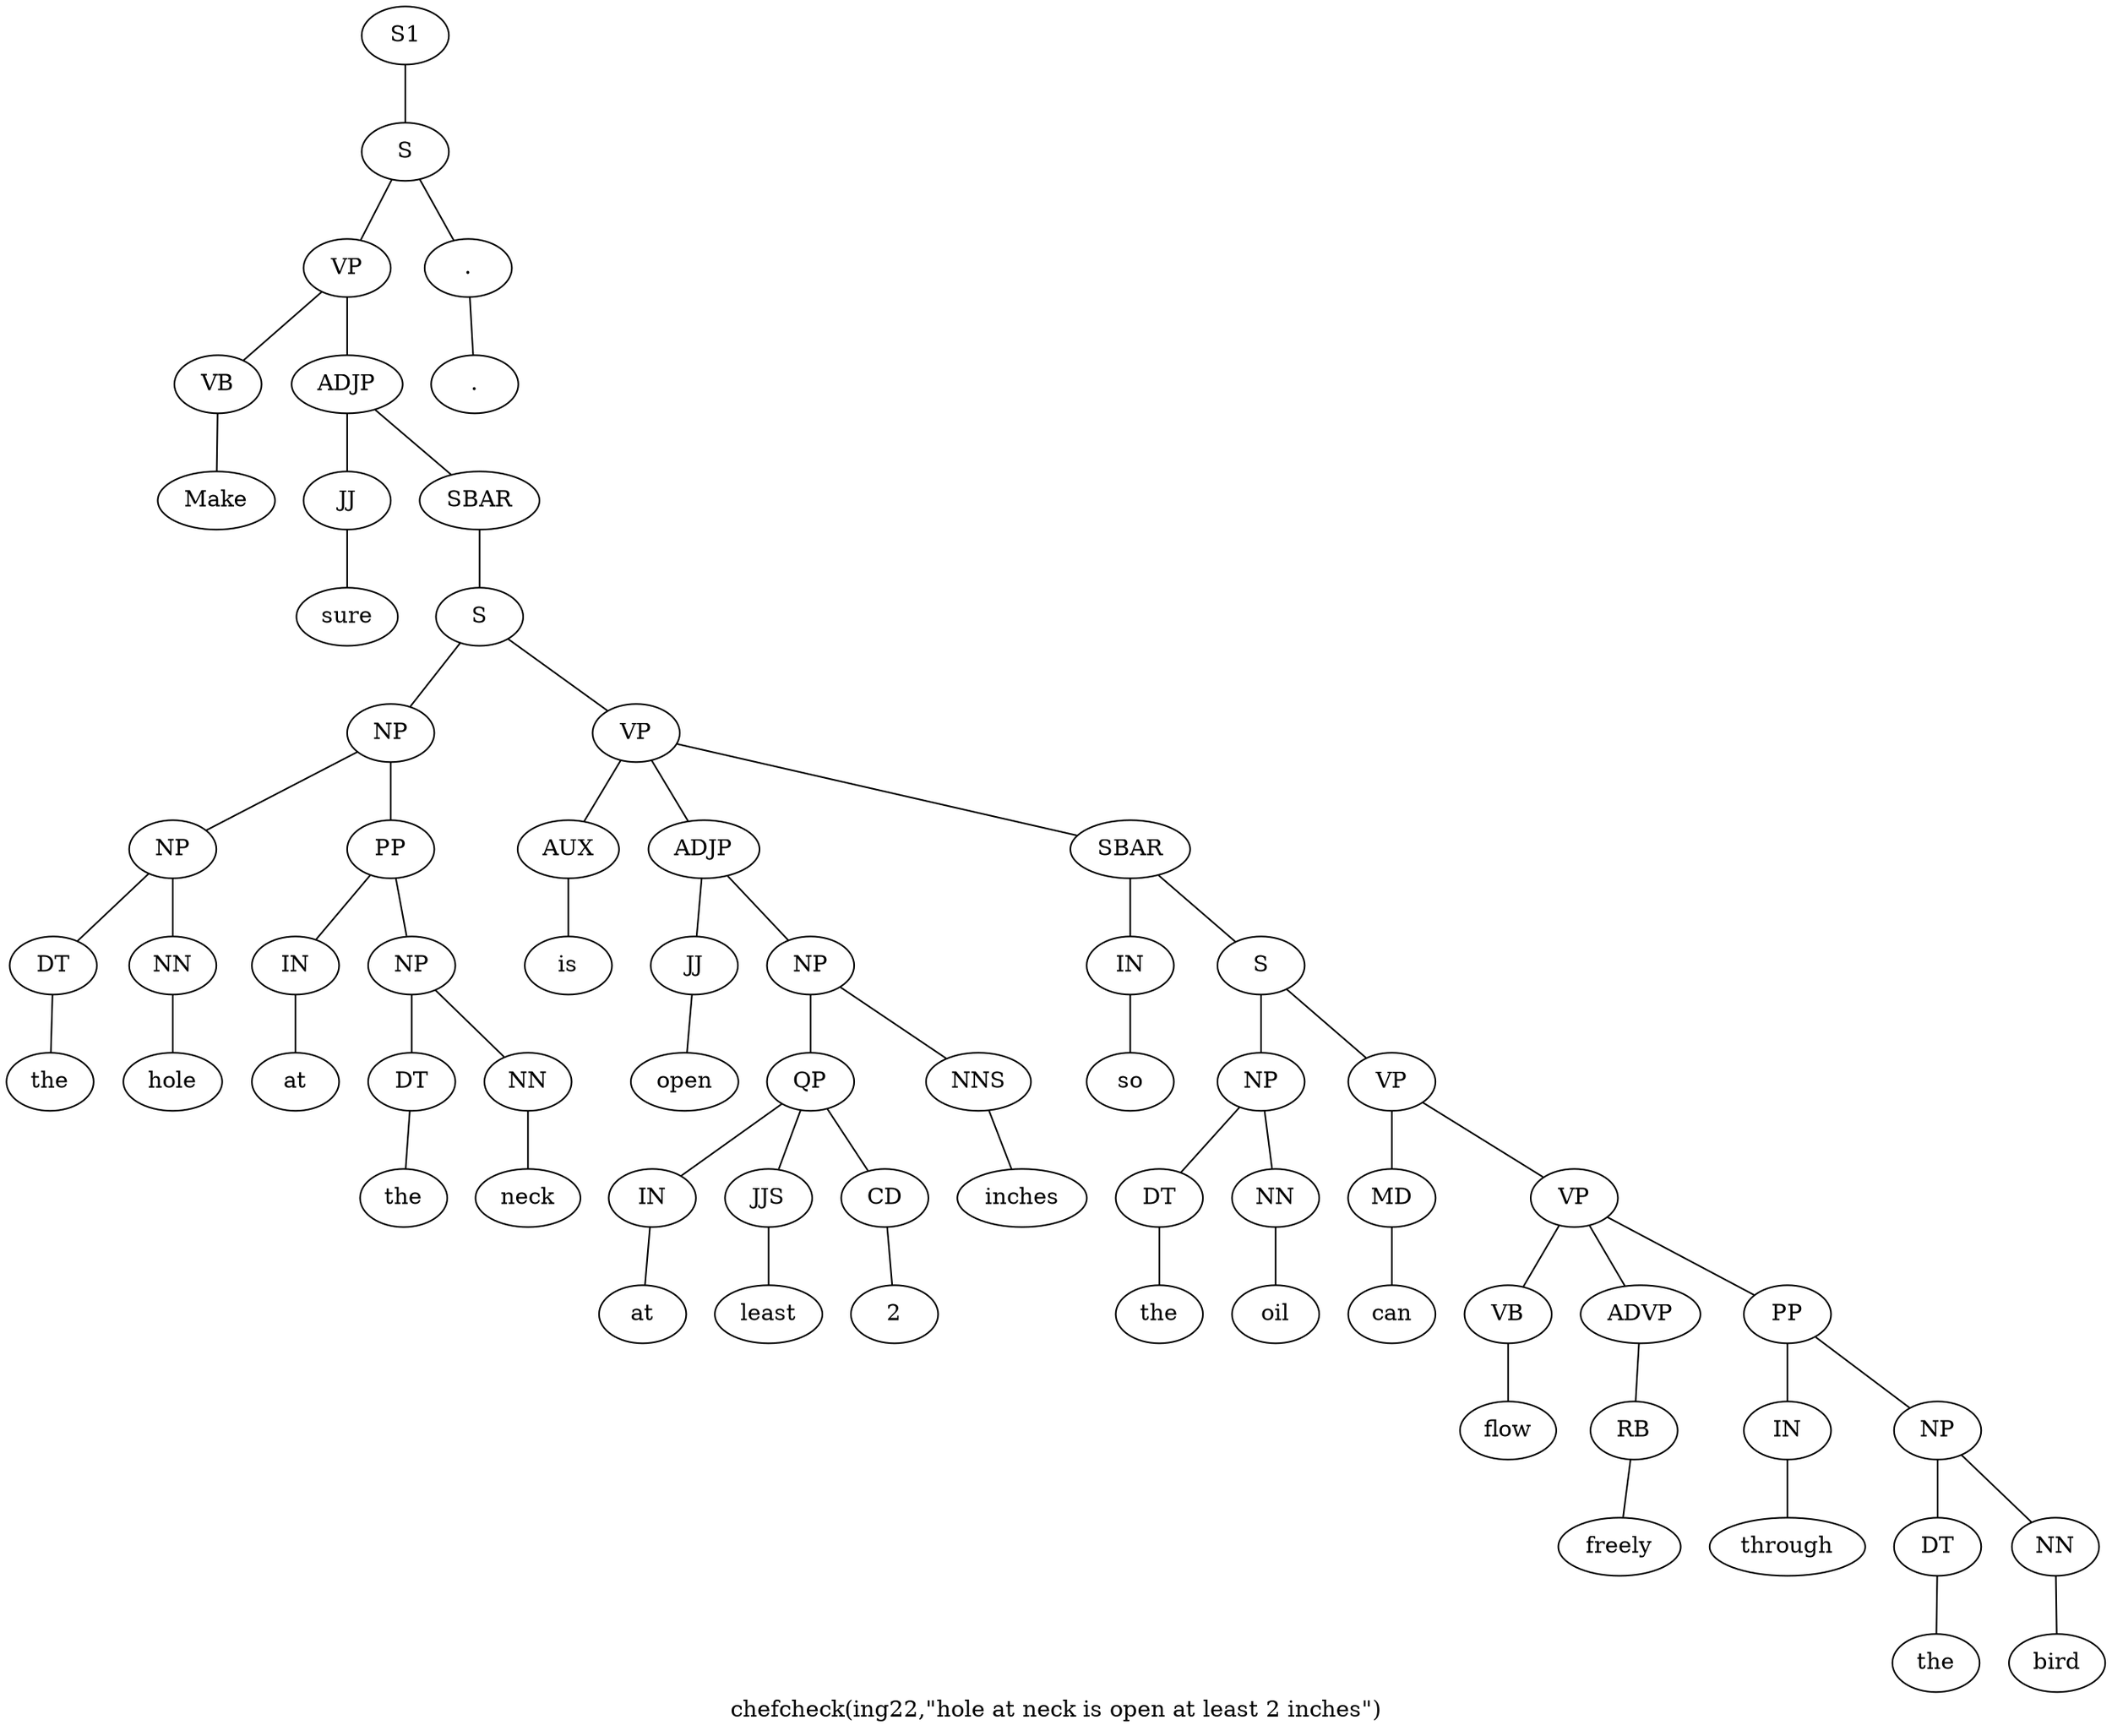 graph SyntaxGraph {
	label = "chefcheck(ing22,\"hole at neck is open at least 2 inches\")";
	Node0 [label="S1"];
	Node1 [label="S"];
	Node2 [label="VP"];
	Node3 [label="VB"];
	Node4 [label="Make"];
	Node5 [label="ADJP"];
	Node6 [label="JJ"];
	Node7 [label="sure"];
	Node8 [label="SBAR"];
	Node9 [label="S"];
	Node10 [label="NP"];
	Node11 [label="NP"];
	Node12 [label="DT"];
	Node13 [label="the"];
	Node14 [label="NN"];
	Node15 [label="hole"];
	Node16 [label="PP"];
	Node17 [label="IN"];
	Node18 [label="at"];
	Node19 [label="NP"];
	Node20 [label="DT"];
	Node21 [label="the"];
	Node22 [label="NN"];
	Node23 [label="neck"];
	Node24 [label="VP"];
	Node25 [label="AUX"];
	Node26 [label="is"];
	Node27 [label="ADJP"];
	Node28 [label="JJ"];
	Node29 [label="open"];
	Node30 [label="NP"];
	Node31 [label="QP"];
	Node32 [label="IN"];
	Node33 [label="at"];
	Node34 [label="JJS"];
	Node35 [label="least"];
	Node36 [label="CD"];
	Node37 [label="2"];
	Node38 [label="NNS"];
	Node39 [label="inches"];
	Node40 [label="SBAR"];
	Node41 [label="IN"];
	Node42 [label="so"];
	Node43 [label="S"];
	Node44 [label="NP"];
	Node45 [label="DT"];
	Node46 [label="the"];
	Node47 [label="NN"];
	Node48 [label="oil"];
	Node49 [label="VP"];
	Node50 [label="MD"];
	Node51 [label="can"];
	Node52 [label="VP"];
	Node53 [label="VB"];
	Node54 [label="flow"];
	Node55 [label="ADVP"];
	Node56 [label="RB"];
	Node57 [label="freely"];
	Node58 [label="PP"];
	Node59 [label="IN"];
	Node60 [label="through"];
	Node61 [label="NP"];
	Node62 [label="DT"];
	Node63 [label="the"];
	Node64 [label="NN"];
	Node65 [label="bird"];
	Node66 [label="."];
	Node67 [label="."];

	Node0 -- Node1;
	Node1 -- Node2;
	Node1 -- Node66;
	Node2 -- Node3;
	Node2 -- Node5;
	Node3 -- Node4;
	Node5 -- Node6;
	Node5 -- Node8;
	Node6 -- Node7;
	Node8 -- Node9;
	Node9 -- Node10;
	Node9 -- Node24;
	Node10 -- Node11;
	Node10 -- Node16;
	Node11 -- Node12;
	Node11 -- Node14;
	Node12 -- Node13;
	Node14 -- Node15;
	Node16 -- Node17;
	Node16 -- Node19;
	Node17 -- Node18;
	Node19 -- Node20;
	Node19 -- Node22;
	Node20 -- Node21;
	Node22 -- Node23;
	Node24 -- Node25;
	Node24 -- Node27;
	Node24 -- Node40;
	Node25 -- Node26;
	Node27 -- Node28;
	Node27 -- Node30;
	Node28 -- Node29;
	Node30 -- Node31;
	Node30 -- Node38;
	Node31 -- Node32;
	Node31 -- Node34;
	Node31 -- Node36;
	Node32 -- Node33;
	Node34 -- Node35;
	Node36 -- Node37;
	Node38 -- Node39;
	Node40 -- Node41;
	Node40 -- Node43;
	Node41 -- Node42;
	Node43 -- Node44;
	Node43 -- Node49;
	Node44 -- Node45;
	Node44 -- Node47;
	Node45 -- Node46;
	Node47 -- Node48;
	Node49 -- Node50;
	Node49 -- Node52;
	Node50 -- Node51;
	Node52 -- Node53;
	Node52 -- Node55;
	Node52 -- Node58;
	Node53 -- Node54;
	Node55 -- Node56;
	Node56 -- Node57;
	Node58 -- Node59;
	Node58 -- Node61;
	Node59 -- Node60;
	Node61 -- Node62;
	Node61 -- Node64;
	Node62 -- Node63;
	Node64 -- Node65;
	Node66 -- Node67;
}